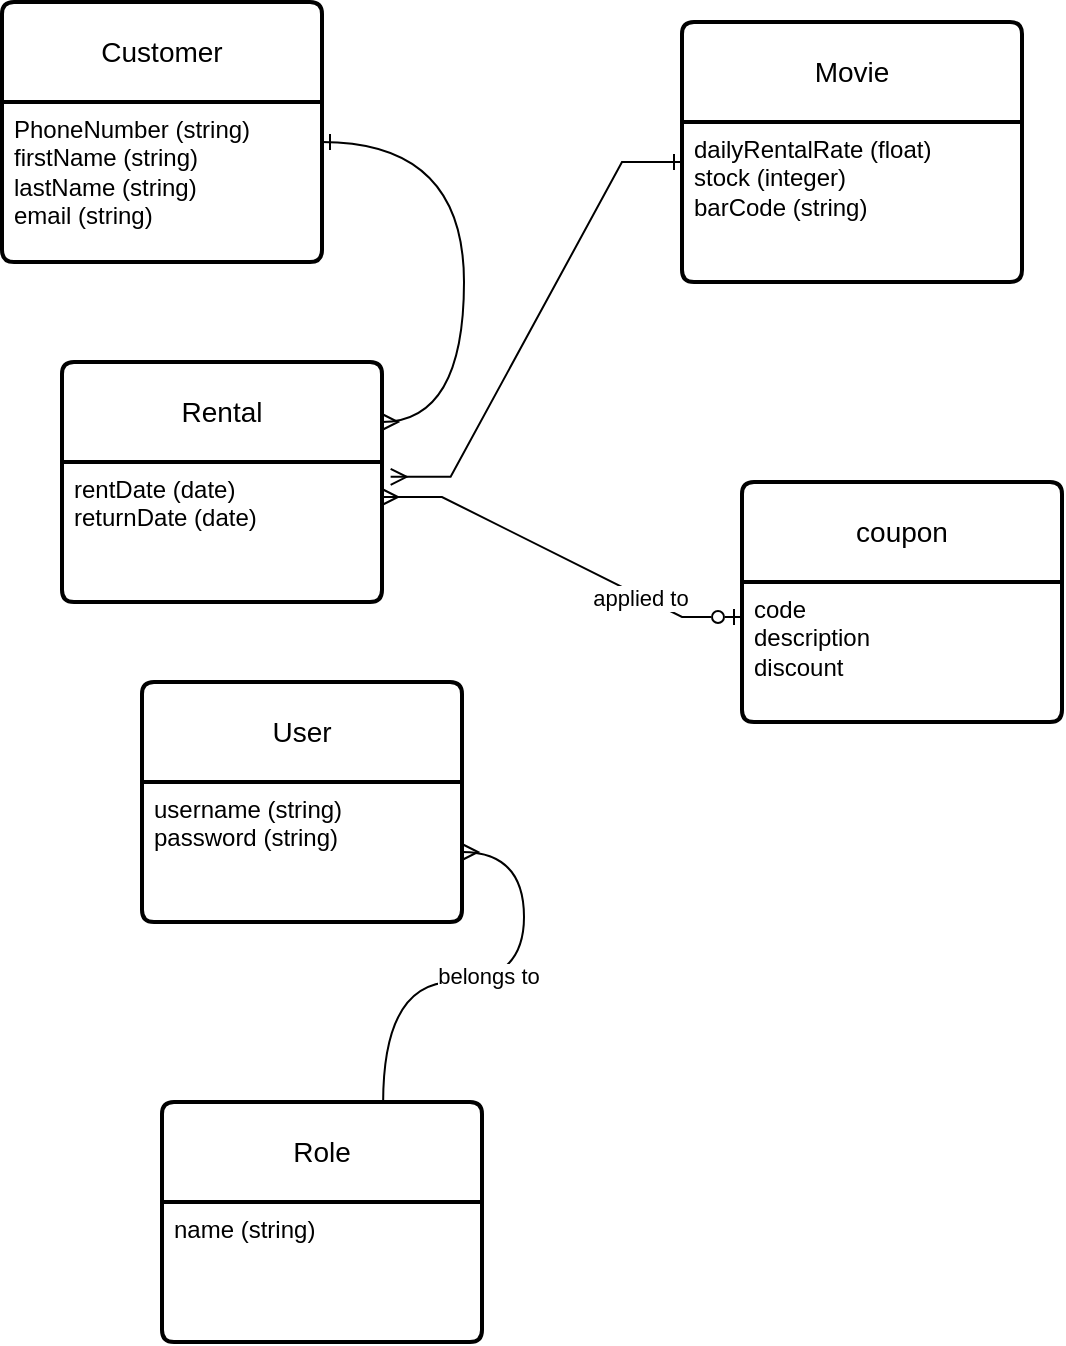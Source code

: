 <mxfile version="21.4.0" type="github">
  <diagram name="Page-1" id="aUW4M_aZR9SC_788iQXB">
    <mxGraphModel dx="1218" dy="390" grid="1" gridSize="10" guides="1" tooltips="1" connect="1" arrows="1" fold="1" page="1" pageScale="1" pageWidth="850" pageHeight="1100" math="0" shadow="0">
      <root>
        <mxCell id="0" />
        <mxCell id="1" parent="0" />
        <mxCell id="tS1ngkbpHuZimv4KO4le-1" value="Movie" style="swimlane;childLayout=stackLayout;horizontal=1;startSize=50;horizontalStack=0;rounded=1;fontSize=14;fontStyle=0;strokeWidth=2;resizeParent=0;resizeLast=1;shadow=0;dashed=0;align=center;arcSize=4;whiteSpace=wrap;html=1;" vertex="1" parent="1">
          <mxGeometry x="340" y="210" width="170" height="130" as="geometry" />
        </mxCell>
        <mxCell id="tS1ngkbpHuZimv4KO4le-2" value="dailyRentalRate (float)&lt;br&gt;stock (integer)&lt;br&gt;barCode (string)" style="align=left;strokeColor=none;fillColor=none;spacingLeft=4;fontSize=12;verticalAlign=top;resizable=0;rotatable=0;part=1;html=1;" vertex="1" parent="tS1ngkbpHuZimv4KO4le-1">
          <mxGeometry y="50" width="170" height="80" as="geometry" />
        </mxCell>
        <mxCell id="tS1ngkbpHuZimv4KO4le-3" value="Customer" style="swimlane;childLayout=stackLayout;horizontal=1;startSize=50;horizontalStack=0;rounded=1;fontSize=14;fontStyle=0;strokeWidth=2;resizeParent=0;resizeLast=1;shadow=0;dashed=0;align=center;arcSize=4;whiteSpace=wrap;html=1;" vertex="1" parent="1">
          <mxGeometry y="200" width="160" height="130" as="geometry" />
        </mxCell>
        <mxCell id="tS1ngkbpHuZimv4KO4le-4" value="PhoneNumber (string)&lt;br&gt;firstName (string)&lt;br style=&quot;border-color: var(--border-color);&quot;&gt;lastName (string)&lt;br&gt;email (string)" style="align=left;strokeColor=none;fillColor=none;spacingLeft=4;fontSize=12;verticalAlign=top;resizable=0;rotatable=0;part=1;html=1;" vertex="1" parent="tS1ngkbpHuZimv4KO4le-3">
          <mxGeometry y="50" width="160" height="80" as="geometry" />
        </mxCell>
        <mxCell id="tS1ngkbpHuZimv4KO4le-11" value="User" style="swimlane;childLayout=stackLayout;horizontal=1;startSize=50;horizontalStack=0;rounded=1;fontSize=14;fontStyle=0;strokeWidth=2;resizeParent=0;resizeLast=1;shadow=0;dashed=0;align=center;arcSize=4;whiteSpace=wrap;html=1;" vertex="1" parent="1">
          <mxGeometry x="70" y="540" width="160" height="120" as="geometry" />
        </mxCell>
        <mxCell id="tS1ngkbpHuZimv4KO4le-12" value="username (string)&lt;br&gt;password (string)" style="align=left;strokeColor=none;fillColor=none;spacingLeft=4;fontSize=12;verticalAlign=top;resizable=0;rotatable=0;part=1;html=1;" vertex="1" parent="tS1ngkbpHuZimv4KO4le-11">
          <mxGeometry y="50" width="160" height="70" as="geometry" />
        </mxCell>
        <mxCell id="tS1ngkbpHuZimv4KO4le-20" value="" style="edgeStyle=entityRelationEdgeStyle;fontSize=12;html=1;endArrow=ERone;startArrow=ERmany;rounded=0;entryX=0;entryY=0.25;entryDx=0;entryDy=0;entryPerimeter=0;exitX=1.027;exitY=0.106;exitDx=0;exitDy=0;exitPerimeter=0;endFill=0;" edge="1" parent="1" source="tS1ngkbpHuZimv4KO4le-25" target="tS1ngkbpHuZimv4KO4le-2">
          <mxGeometry width="100" height="100" relative="1" as="geometry">
            <mxPoint x="343.84" y="440.76" as="sourcePoint" />
            <mxPoint x="290" y="280" as="targetPoint" />
          </mxGeometry>
        </mxCell>
        <mxCell id="tS1ngkbpHuZimv4KO4le-24" value="Rental" style="swimlane;childLayout=stackLayout;horizontal=1;startSize=50;horizontalStack=0;rounded=1;fontSize=14;fontStyle=0;strokeWidth=2;resizeParent=0;resizeLast=1;shadow=0;dashed=0;align=center;arcSize=4;whiteSpace=wrap;html=1;" vertex="1" parent="1">
          <mxGeometry x="30" y="380" width="160" height="120" as="geometry" />
        </mxCell>
        <mxCell id="tS1ngkbpHuZimv4KO4le-25" value="rentDate (date)&lt;br&gt;returnDate (date)" style="align=left;strokeColor=none;fillColor=none;spacingLeft=4;fontSize=12;verticalAlign=top;resizable=0;rotatable=0;part=1;html=1;" vertex="1" parent="tS1ngkbpHuZimv4KO4le-24">
          <mxGeometry y="50" width="160" height="70" as="geometry" />
        </mxCell>
        <mxCell id="tS1ngkbpHuZimv4KO4le-26" value="coupon" style="swimlane;childLayout=stackLayout;horizontal=1;startSize=50;horizontalStack=0;rounded=1;fontSize=14;fontStyle=0;strokeWidth=2;resizeParent=0;resizeLast=1;shadow=0;dashed=0;align=center;arcSize=4;whiteSpace=wrap;html=1;" vertex="1" parent="1">
          <mxGeometry x="370" y="440" width="160" height="120" as="geometry" />
        </mxCell>
        <mxCell id="tS1ngkbpHuZimv4KO4le-27" value="code&lt;br&gt;description&lt;br&gt;discount" style="align=left;strokeColor=none;fillColor=none;spacingLeft=4;fontSize=12;verticalAlign=top;resizable=0;rotatable=0;part=1;html=1;" vertex="1" parent="tS1ngkbpHuZimv4KO4le-26">
          <mxGeometry y="50" width="160" height="70" as="geometry" />
        </mxCell>
        <mxCell id="tS1ngkbpHuZimv4KO4le-28" value="" style="edgeStyle=entityRelationEdgeStyle;fontSize=12;html=1;endArrow=ERzeroToOne;startArrow=ERmany;rounded=0;entryX=0;entryY=0.25;entryDx=0;entryDy=0;exitX=1;exitY=0.25;exitDx=0;exitDy=0;endFill=0;" edge="1" parent="1" source="tS1ngkbpHuZimv4KO4le-25" target="tS1ngkbpHuZimv4KO4le-27">
          <mxGeometry width="100" height="100" relative="1" as="geometry">
            <mxPoint x="290" y="500" as="sourcePoint" />
            <mxPoint x="390" y="400" as="targetPoint" />
          </mxGeometry>
        </mxCell>
        <mxCell id="tS1ngkbpHuZimv4KO4le-29" value="applied to" style="edgeLabel;html=1;align=center;verticalAlign=middle;resizable=0;points=[];" vertex="1" connectable="0" parent="tS1ngkbpHuZimv4KO4le-28">
          <mxGeometry x="0.454" y="-1" relative="1" as="geometry">
            <mxPoint as="offset" />
          </mxGeometry>
        </mxCell>
        <mxCell id="tS1ngkbpHuZimv4KO4le-34" value="" style="edgeStyle=orthogonalEdgeStyle;fontSize=12;html=1;endArrow=ERone;startArrow=ERmany;rounded=0;curved=1;exitX=1;exitY=0.25;exitDx=0;exitDy=0;entryX=1;entryY=0.25;entryDx=0;entryDy=0;endFill=0;" edge="1" parent="1" source="tS1ngkbpHuZimv4KO4le-24" target="tS1ngkbpHuZimv4KO4le-4">
          <mxGeometry width="100" height="100" relative="1" as="geometry">
            <mxPoint x="190" y="350" as="sourcePoint" />
            <mxPoint x="230" y="230" as="targetPoint" />
            <Array as="points">
              <mxPoint x="231" y="410" />
              <mxPoint x="231" y="270" />
            </Array>
          </mxGeometry>
        </mxCell>
        <mxCell id="tS1ngkbpHuZimv4KO4le-35" value="Role" style="swimlane;childLayout=stackLayout;horizontal=1;startSize=50;horizontalStack=0;rounded=1;fontSize=14;fontStyle=0;strokeWidth=2;resizeParent=0;resizeLast=1;shadow=0;dashed=0;align=center;arcSize=4;whiteSpace=wrap;html=1;" vertex="1" parent="1">
          <mxGeometry x="80" y="750" width="160" height="120" as="geometry" />
        </mxCell>
        <mxCell id="tS1ngkbpHuZimv4KO4le-36" value="name (string)" style="align=left;strokeColor=none;fillColor=none;spacingLeft=4;fontSize=12;verticalAlign=top;resizable=0;rotatable=0;part=1;html=1;" vertex="1" parent="tS1ngkbpHuZimv4KO4le-35">
          <mxGeometry y="50" width="160" height="70" as="geometry" />
        </mxCell>
        <mxCell id="tS1ngkbpHuZimv4KO4le-37" value="" style="edgeStyle=orthogonalEdgeStyle;fontSize=12;html=1;endArrow=ERmany;rounded=0;exitX=0.691;exitY=0.004;exitDx=0;exitDy=0;exitPerimeter=0;curved=1;entryX=1;entryY=0.5;entryDx=0;entryDy=0;" edge="1" parent="1" source="tS1ngkbpHuZimv4KO4le-35" target="tS1ngkbpHuZimv4KO4le-12">
          <mxGeometry width="100" height="100" relative="1" as="geometry">
            <mxPoint x="200" y="740" as="sourcePoint" />
            <mxPoint x="260" y="610" as="targetPoint" />
            <Array as="points">
              <mxPoint x="191" y="690" />
              <mxPoint x="261" y="690" />
              <mxPoint x="261" y="625" />
            </Array>
          </mxGeometry>
        </mxCell>
        <mxCell id="tS1ngkbpHuZimv4KO4le-38" value="belongs to" style="edgeLabel;html=1;align=center;verticalAlign=middle;resizable=0;points=[];" vertex="1" connectable="0" parent="tS1ngkbpHuZimv4KO4le-37">
          <mxGeometry x="-0.01" y="3" relative="1" as="geometry">
            <mxPoint as="offset" />
          </mxGeometry>
        </mxCell>
      </root>
    </mxGraphModel>
  </diagram>
</mxfile>
